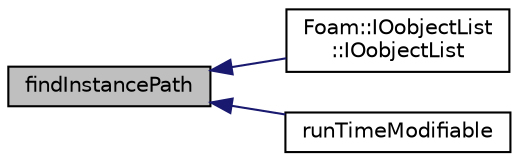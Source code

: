 digraph "findInstancePath"
{
  bgcolor="transparent";
  edge [fontname="Helvetica",fontsize="10",labelfontname="Helvetica",labelfontsize="10"];
  node [fontname="Helvetica",fontsize="10",shape=record];
  rankdir="LR";
  Node1 [label="findInstancePath",height=0.2,width=0.4,color="black", fillcolor="grey75", style="filled", fontcolor="black"];
  Node1 -> Node2 [dir="back",color="midnightblue",fontsize="10",style="solid",fontname="Helvetica"];
  Node2 [label="Foam::IOobjectList\l::IOobjectList",height=0.2,width=0.4,color="black",URL="$a01198.html#a9e5e36f54eecc37a77220eed1239524b",tooltip="Construct from objectRegistry and instance path. "];
  Node1 -> Node3 [dir="back",color="midnightblue",fontsize="10",style="solid",fontname="Helvetica"];
  Node3 [label="runTimeModifiable",height=0.2,width=0.4,color="black",URL="$a02683.html#aaab0dea4737d8828f4f8b528817dc2e6",tooltip="Supports re-reading. "];
}
